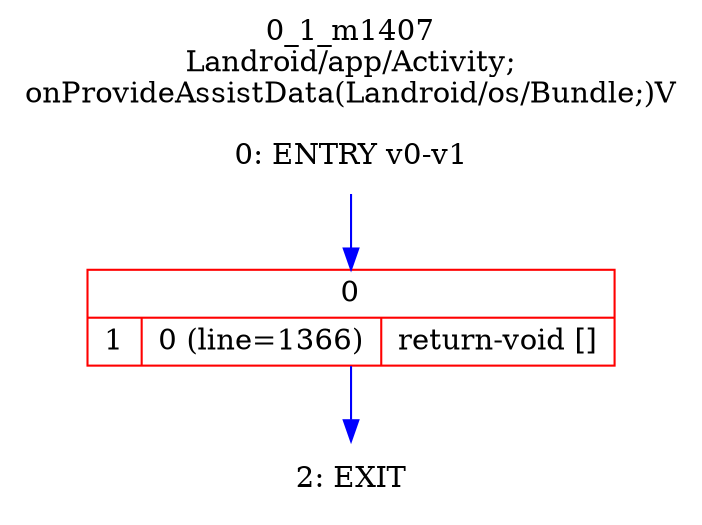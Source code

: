 digraph G {
rankdir=UD;
labelloc=t;
label="0_1_m1407\nLandroid/app/Activity;
onProvideAssistData(Landroid/os/Bundle;)V";
0[label="0: ENTRY v0-v1",shape=plaintext];
1[label="{0|{1|0 (line=1366)|return-void []\l}}",shape=record, color=red];
2[label="2: EXIT",shape=plaintext];
0->1 [color=blue, fontcolor=blue,weight=100, taillabel=""];
1->2 [color=blue, fontcolor=blue,weight=100, taillabel=""];
}
